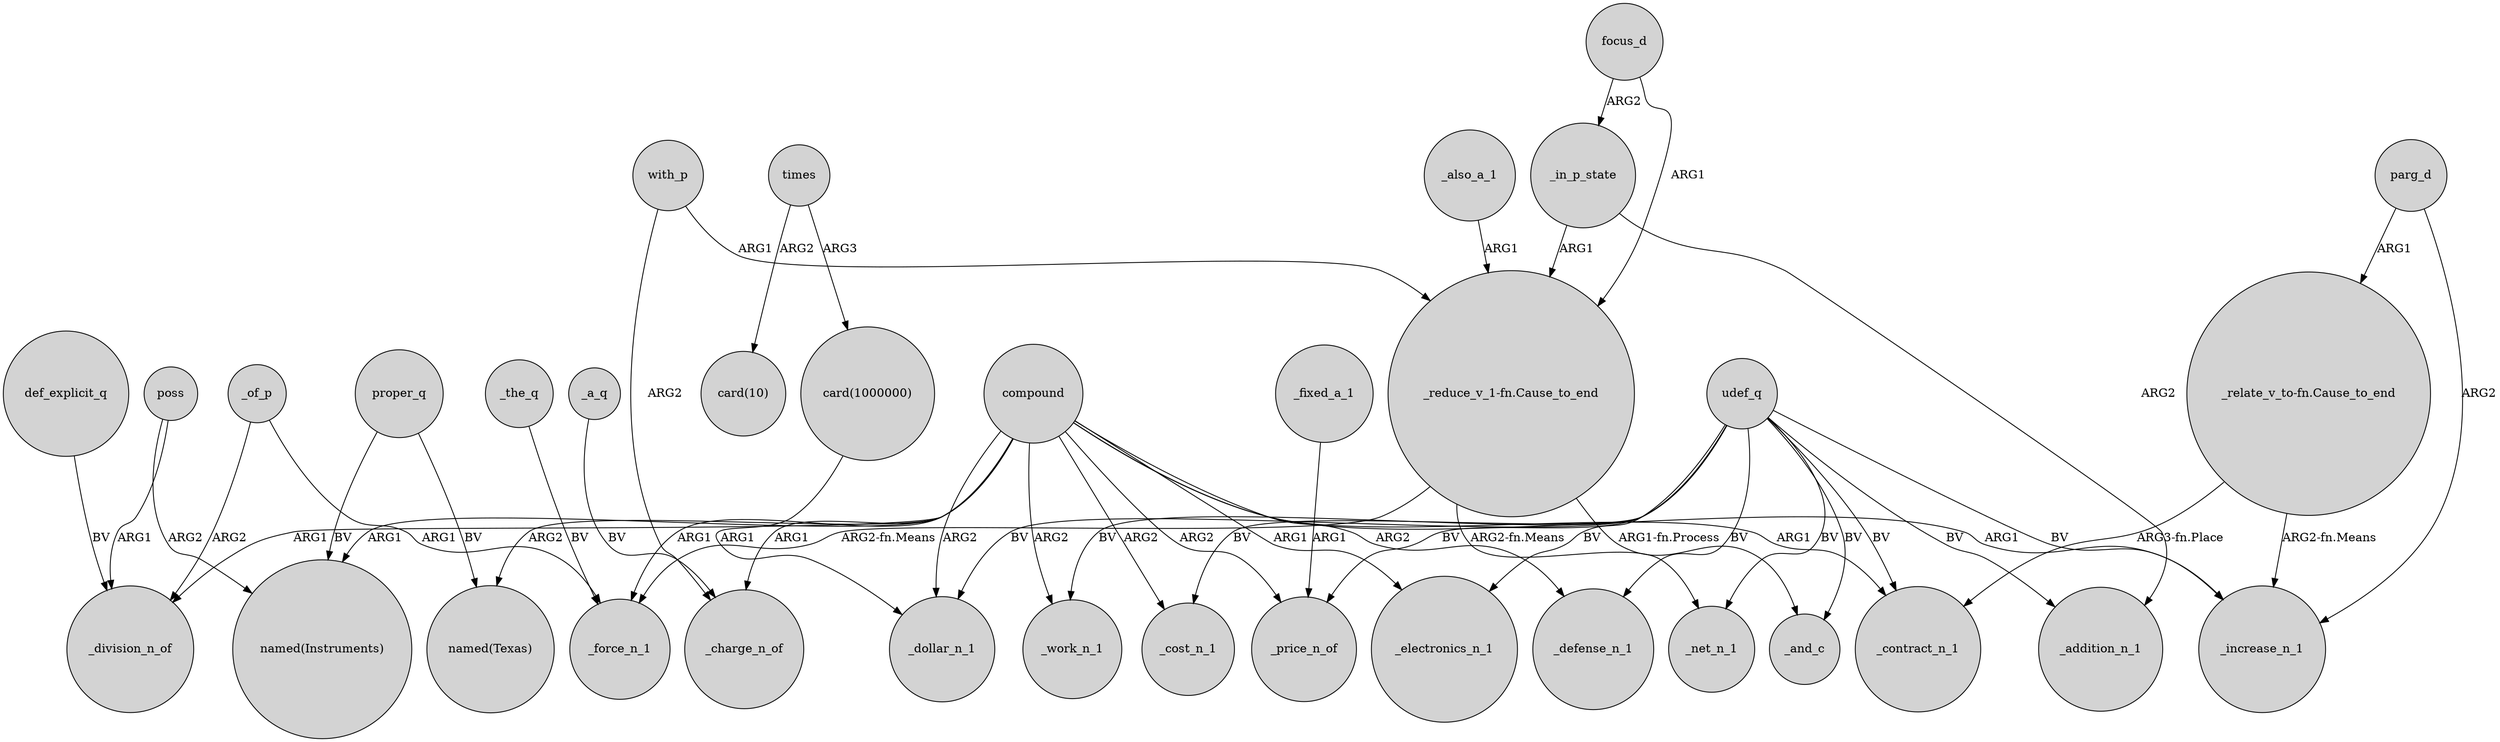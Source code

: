 digraph {
	node [shape=circle style=filled]
	proper_q -> "named(Texas)" [label=BV]
	focus_d -> _in_p_state [label=ARG2]
	proper_q -> "named(Instruments)" [label=BV]
	compound -> _contract_n_1 [label=ARG1]
	compound -> _increase_n_1 [label=ARG1]
	times -> "card(10)" [label=ARG2]
	focus_d -> "_reduce_v_1-fn.Cause_to_end" [label=ARG1]
	parg_d -> _increase_n_1 [label=ARG2]
	def_explicit_q -> _division_n_of [label=BV]
	compound -> _electronics_n_1 [label=ARG1]
	compound -> _cost_n_1 [label=ARG2]
	with_p -> "_reduce_v_1-fn.Cause_to_end" [label=ARG1]
	udef_q -> _price_n_of [label=BV]
	_also_a_1 -> "_reduce_v_1-fn.Cause_to_end" [label=ARG1]
	_of_p -> _force_n_1 [label=ARG1]
	compound -> "named(Texas)" [label=ARG2]
	_fixed_a_1 -> _price_n_of [label=ARG1]
	times -> "card(1000000)" [label=ARG3]
	compound -> _work_n_1 [label=ARG2]
	udef_q -> _electronics_n_1 [label=BV]
	udef_q -> _work_n_1 [label=BV]
	compound -> _dollar_n_1 [label=ARG2]
	_a_q -> _charge_n_of [label=BV]
	udef_q -> _increase_n_1 [label=BV]
	udef_q -> _defense_n_1 [label=BV]
	udef_q -> _and_c [label=BV]
	udef_q -> _addition_n_1 [label=BV]
	"_reduce_v_1-fn.Cause_to_end" -> _force_n_1 [label="ARG2-fn.Means"]
	"_relate_v_to-fn.Cause_to_end" -> _contract_n_1 [label="ARG3-fn.Place"]
	_in_p_state -> "_reduce_v_1-fn.Cause_to_end" [label=ARG1]
	compound -> _force_n_1 [label=ARG1]
	compound -> _charge_n_of [label=ARG1]
	with_p -> _charge_n_of [label=ARG2]
	compound -> "named(Instruments)" [label=ARG1]
	"_reduce_v_1-fn.Cause_to_end" -> _net_n_1 [label="ARG2-fn.Means"]
	compound -> _price_n_of [label=ARG2]
	parg_d -> "_relate_v_to-fn.Cause_to_end" [label=ARG1]
	"_reduce_v_1-fn.Cause_to_end" -> _and_c [label="ARG1-fn.Process"]
	_of_p -> _division_n_of [label=ARG2]
	udef_q -> _net_n_1 [label=BV]
	udef_q -> _dollar_n_1 [label=BV]
	"card(1000000)" -> _dollar_n_1 [label=ARG1]
	compound -> _division_n_of [label=ARG1]
	_the_q -> _force_n_1 [label=BV]
	_in_p_state -> _addition_n_1 [label=ARG2]
	"_relate_v_to-fn.Cause_to_end" -> _increase_n_1 [label="ARG2-fn.Means"]
	poss -> _division_n_of [label=ARG1]
	compound -> _defense_n_1 [label=ARG2]
	udef_q -> _contract_n_1 [label=BV]
	poss -> "named(Instruments)" [label=ARG2]
	udef_q -> _cost_n_1 [label=BV]
}
